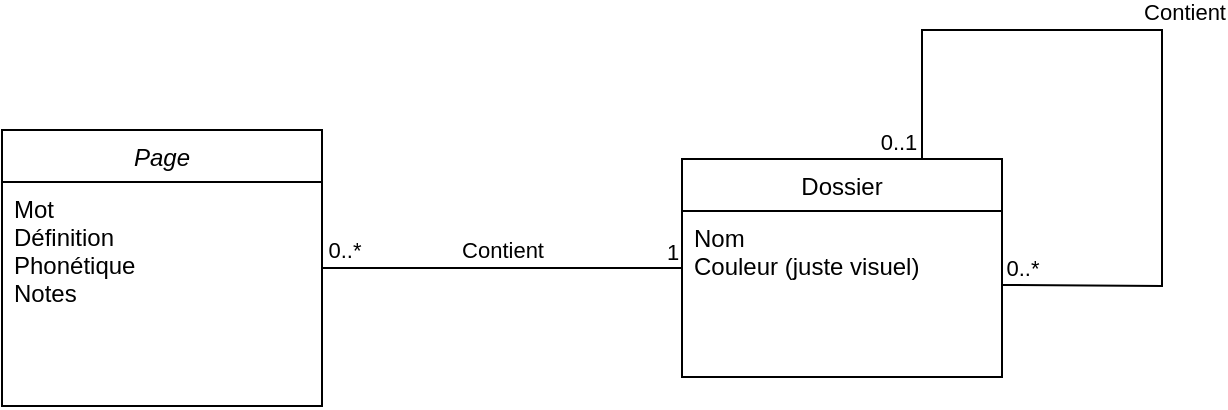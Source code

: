 <mxfile version="20.3.0" type="github">
  <diagram id="C5RBs43oDa-KdzZeNtuy" name="Page-1">
    <mxGraphModel dx="593" dy="1522" grid="1" gridSize="10" guides="1" tooltips="1" connect="1" arrows="1" fold="1" page="1" pageScale="1" pageWidth="827" pageHeight="1169" math="0" shadow="0">
      <root>
        <mxCell id="WIyWlLk6GJQsqaUBKTNV-0" />
        <mxCell id="WIyWlLk6GJQsqaUBKTNV-1" parent="WIyWlLk6GJQsqaUBKTNV-0" />
        <mxCell id="zkfFHV4jXpPFQw0GAbJ--0" value="Page" style="swimlane;fontStyle=2;align=center;verticalAlign=top;childLayout=stackLayout;horizontal=1;startSize=26;horizontalStack=0;resizeParent=1;resizeLast=0;collapsible=1;marginBottom=0;rounded=0;shadow=0;strokeWidth=1;" parent="WIyWlLk6GJQsqaUBKTNV-1" vertex="1">
          <mxGeometry x="510" y="-50" width="160" height="138" as="geometry">
            <mxRectangle x="230" y="140" width="160" height="26" as="alternateBounds" />
          </mxGeometry>
        </mxCell>
        <mxCell id="zkfFHV4jXpPFQw0GAbJ--1" value="Mot&#xa;Définition&#xa;Phonétique&#xa;Notes" style="text;align=left;verticalAlign=top;spacingLeft=4;spacingRight=4;overflow=hidden;rotatable=0;points=[[0,0.5],[1,0.5]];portConstraint=eastwest;" parent="zkfFHV4jXpPFQw0GAbJ--0" vertex="1">
          <mxGeometry y="26" width="160" height="94" as="geometry" />
        </mxCell>
        <mxCell id="zkfFHV4jXpPFQw0GAbJ--17" value="Dossier" style="swimlane;fontStyle=0;align=center;verticalAlign=top;childLayout=stackLayout;horizontal=1;startSize=26;horizontalStack=0;resizeParent=1;resizeLast=0;collapsible=1;marginBottom=0;rounded=0;shadow=0;strokeWidth=1;" parent="WIyWlLk6GJQsqaUBKTNV-1" vertex="1">
          <mxGeometry x="850" y="-35.5" width="160" height="109" as="geometry">
            <mxRectangle x="550" y="140" width="160" height="26" as="alternateBounds" />
          </mxGeometry>
        </mxCell>
        <mxCell id="zkfFHV4jXpPFQw0GAbJ--18" value="Nom&#xa;Couleur (juste visuel)" style="text;align=left;verticalAlign=top;spacingLeft=4;spacingRight=4;overflow=hidden;rotatable=0;points=[[0,0.5],[1,0.5]];portConstraint=eastwest;" parent="zkfFHV4jXpPFQw0GAbJ--17" vertex="1">
          <mxGeometry y="26" width="160" height="74" as="geometry" />
        </mxCell>
        <mxCell id="fi951_Vh8_Dd6XHMTUp5-4" value="" style="endArrow=none;html=1;rounded=0;exitX=0.75;exitY=0;exitDx=0;exitDy=0;entryX=1;entryY=0.5;entryDx=0;entryDy=0;" edge="1" parent="zkfFHV4jXpPFQw0GAbJ--17" source="zkfFHV4jXpPFQw0GAbJ--17" target="zkfFHV4jXpPFQw0GAbJ--18">
          <mxGeometry width="50" height="50" relative="1" as="geometry">
            <mxPoint x="190" y="65.5" as="sourcePoint" />
            <mxPoint x="240" y="65.5" as="targetPoint" />
            <Array as="points">
              <mxPoint x="120" y="-64.5" />
              <mxPoint x="240" y="-64.5" />
              <mxPoint x="240" y="63.5" />
            </Array>
          </mxGeometry>
        </mxCell>
        <mxCell id="fi951_Vh8_Dd6XHMTUp5-5" value="Contient" style="edgeLabel;html=1;align=center;verticalAlign=middle;resizable=0;points=[];" vertex="1" connectable="0" parent="fi951_Vh8_Dd6XHMTUp5-4">
          <mxGeometry x="-0.289" relative="1" as="geometry">
            <mxPoint x="56" y="-9" as="offset" />
          </mxGeometry>
        </mxCell>
        <mxCell id="fi951_Vh8_Dd6XHMTUp5-6" value="0..1" style="edgeLabel;html=1;align=center;verticalAlign=middle;resizable=0;points=[];" vertex="1" connectable="0" parent="fi951_Vh8_Dd6XHMTUp5-4">
          <mxGeometry x="-0.482" y="2" relative="1" as="geometry">
            <mxPoint x="-49" y="58" as="offset" />
          </mxGeometry>
        </mxCell>
        <mxCell id="fi951_Vh8_Dd6XHMTUp5-7" value="0..*" style="edgeLabel;html=1;align=center;verticalAlign=middle;resizable=0;points=[];" vertex="1" connectable="0" parent="fi951_Vh8_Dd6XHMTUp5-4">
          <mxGeometry x="0.758" relative="1" as="geometry">
            <mxPoint x="-38" y="-9" as="offset" />
          </mxGeometry>
        </mxCell>
        <mxCell id="fi951_Vh8_Dd6XHMTUp5-0" value="" style="endArrow=none;html=1;rounded=0;entryX=0;entryY=0.5;entryDx=0;entryDy=0;" edge="1" parent="WIyWlLk6GJQsqaUBKTNV-1" source="zkfFHV4jXpPFQw0GAbJ--0" target="zkfFHV4jXpPFQw0GAbJ--17">
          <mxGeometry width="50" height="50" relative="1" as="geometry">
            <mxPoint x="680" y="170" as="sourcePoint" />
            <mxPoint x="730" y="120" as="targetPoint" />
          </mxGeometry>
        </mxCell>
        <mxCell id="fi951_Vh8_Dd6XHMTUp5-1" value="Contient" style="edgeLabel;html=1;align=center;verticalAlign=middle;resizable=0;points=[];" vertex="1" connectable="0" parent="fi951_Vh8_Dd6XHMTUp5-0">
          <mxGeometry x="-0.15" y="-1" relative="1" as="geometry">
            <mxPoint x="13" y="-10" as="offset" />
          </mxGeometry>
        </mxCell>
        <mxCell id="fi951_Vh8_Dd6XHMTUp5-2" value="1" style="edgeLabel;html=1;align=center;verticalAlign=middle;resizable=0;points=[];" vertex="1" connectable="0" parent="fi951_Vh8_Dd6XHMTUp5-0">
          <mxGeometry x="0.781" relative="1" as="geometry">
            <mxPoint x="14" y="-8" as="offset" />
          </mxGeometry>
        </mxCell>
        <mxCell id="fi951_Vh8_Dd6XHMTUp5-3" value="0..*" style="edgeLabel;html=1;align=center;verticalAlign=middle;resizable=0;points=[];" vertex="1" connectable="0" parent="fi951_Vh8_Dd6XHMTUp5-0">
          <mxGeometry x="-0.912" y="-1" relative="1" as="geometry">
            <mxPoint x="3" y="-10" as="offset" />
          </mxGeometry>
        </mxCell>
      </root>
    </mxGraphModel>
  </diagram>
</mxfile>
